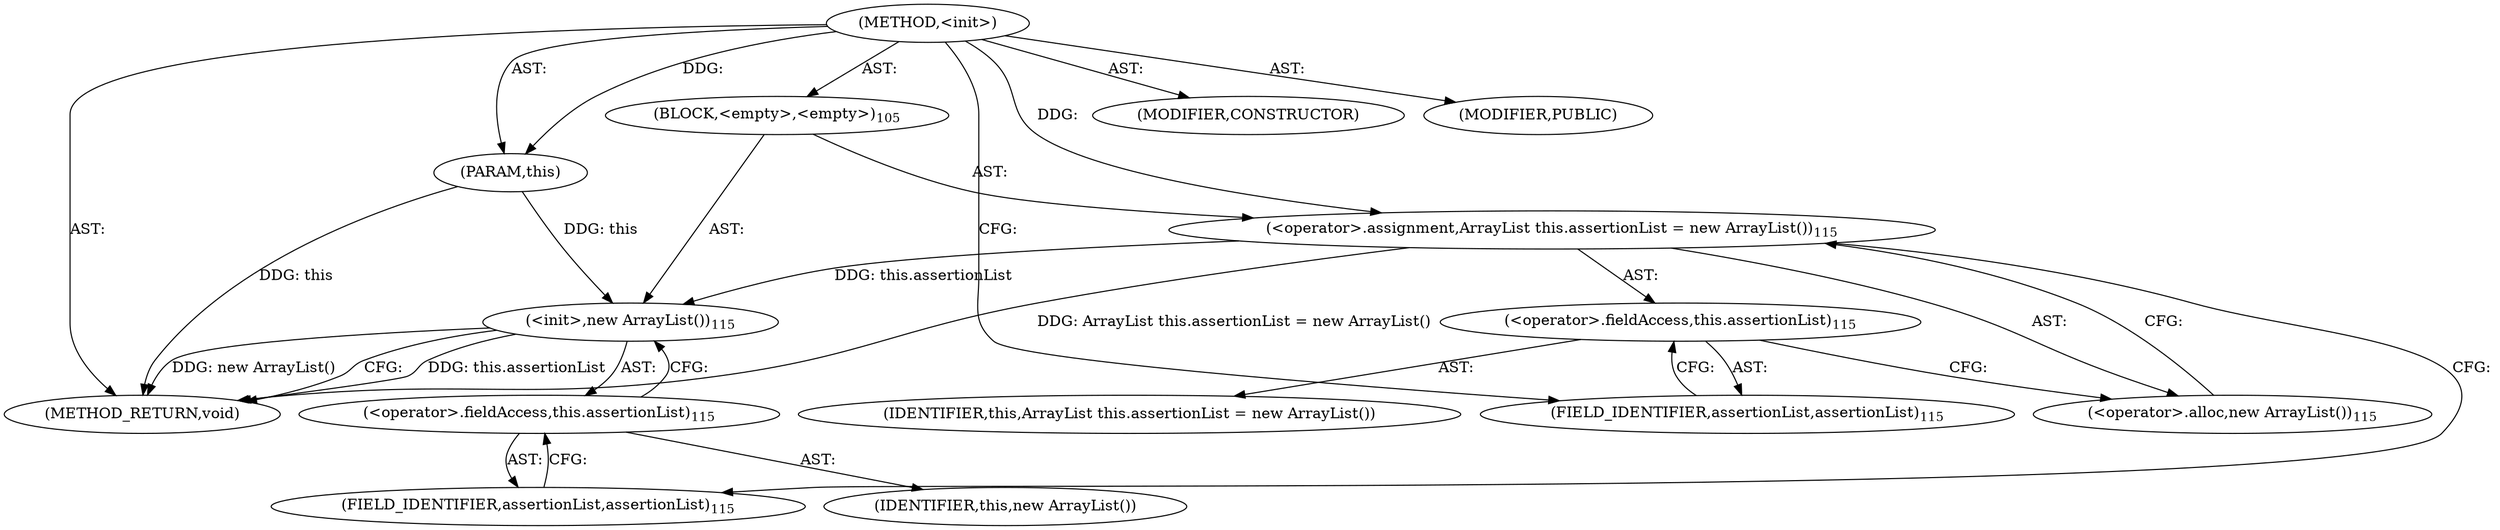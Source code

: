 digraph "&lt;init&gt;" {  
"111669149718" [label = <(METHOD,&lt;init&gt;)> ]
"115964117023" [label = <(PARAM,this)> ]
"25769803817" [label = <(BLOCK,&lt;empty&gt;,&lt;empty&gt;)<SUB>105</SUB>> ]
"30064771210" [label = <(&lt;operator&gt;.assignment,ArrayList this.assertionList = new ArrayList())<SUB>115</SUB>> ]
"30064771211" [label = <(&lt;operator&gt;.fieldAccess,this.assertionList)<SUB>115</SUB>> ]
"68719476845" [label = <(IDENTIFIER,this,ArrayList this.assertionList = new ArrayList())> ]
"55834574875" [label = <(FIELD_IDENTIFIER,assertionList,assertionList)<SUB>115</SUB>> ]
"30064771212" [label = <(&lt;operator&gt;.alloc,new ArrayList())<SUB>115</SUB>> ]
"30064771213" [label = <(&lt;init&gt;,new ArrayList())<SUB>115</SUB>> ]
"30064771214" [label = <(&lt;operator&gt;.fieldAccess,this.assertionList)<SUB>115</SUB>> ]
"68719476846" [label = <(IDENTIFIER,this,new ArrayList())> ]
"55834574876" [label = <(FIELD_IDENTIFIER,assertionList,assertionList)<SUB>115</SUB>> ]
"133143986229" [label = <(MODIFIER,CONSTRUCTOR)> ]
"133143986230" [label = <(MODIFIER,PUBLIC)> ]
"128849018902" [label = <(METHOD_RETURN,void)> ]
  "111669149718" -> "115964117023"  [ label = "AST: "] 
  "111669149718" -> "25769803817"  [ label = "AST: "] 
  "111669149718" -> "133143986229"  [ label = "AST: "] 
  "111669149718" -> "133143986230"  [ label = "AST: "] 
  "111669149718" -> "128849018902"  [ label = "AST: "] 
  "25769803817" -> "30064771210"  [ label = "AST: "] 
  "25769803817" -> "30064771213"  [ label = "AST: "] 
  "30064771210" -> "30064771211"  [ label = "AST: "] 
  "30064771210" -> "30064771212"  [ label = "AST: "] 
  "30064771211" -> "68719476845"  [ label = "AST: "] 
  "30064771211" -> "55834574875"  [ label = "AST: "] 
  "30064771213" -> "30064771214"  [ label = "AST: "] 
  "30064771214" -> "68719476846"  [ label = "AST: "] 
  "30064771214" -> "55834574876"  [ label = "AST: "] 
  "30064771210" -> "55834574876"  [ label = "CFG: "] 
  "30064771213" -> "128849018902"  [ label = "CFG: "] 
  "30064771211" -> "30064771212"  [ label = "CFG: "] 
  "30064771212" -> "30064771210"  [ label = "CFG: "] 
  "30064771214" -> "30064771213"  [ label = "CFG: "] 
  "55834574875" -> "30064771211"  [ label = "CFG: "] 
  "55834574876" -> "30064771214"  [ label = "CFG: "] 
  "111669149718" -> "55834574875"  [ label = "CFG: "] 
  "115964117023" -> "128849018902"  [ label = "DDG: this"] 
  "30064771210" -> "128849018902"  [ label = "DDG: ArrayList this.assertionList = new ArrayList()"] 
  "30064771213" -> "128849018902"  [ label = "DDG: this.assertionList"] 
  "30064771213" -> "128849018902"  [ label = "DDG: new ArrayList()"] 
  "111669149718" -> "115964117023"  [ label = "DDG: "] 
  "111669149718" -> "30064771210"  [ label = "DDG: "] 
  "115964117023" -> "30064771213"  [ label = "DDG: this"] 
  "30064771210" -> "30064771213"  [ label = "DDG: this.assertionList"] 
}

